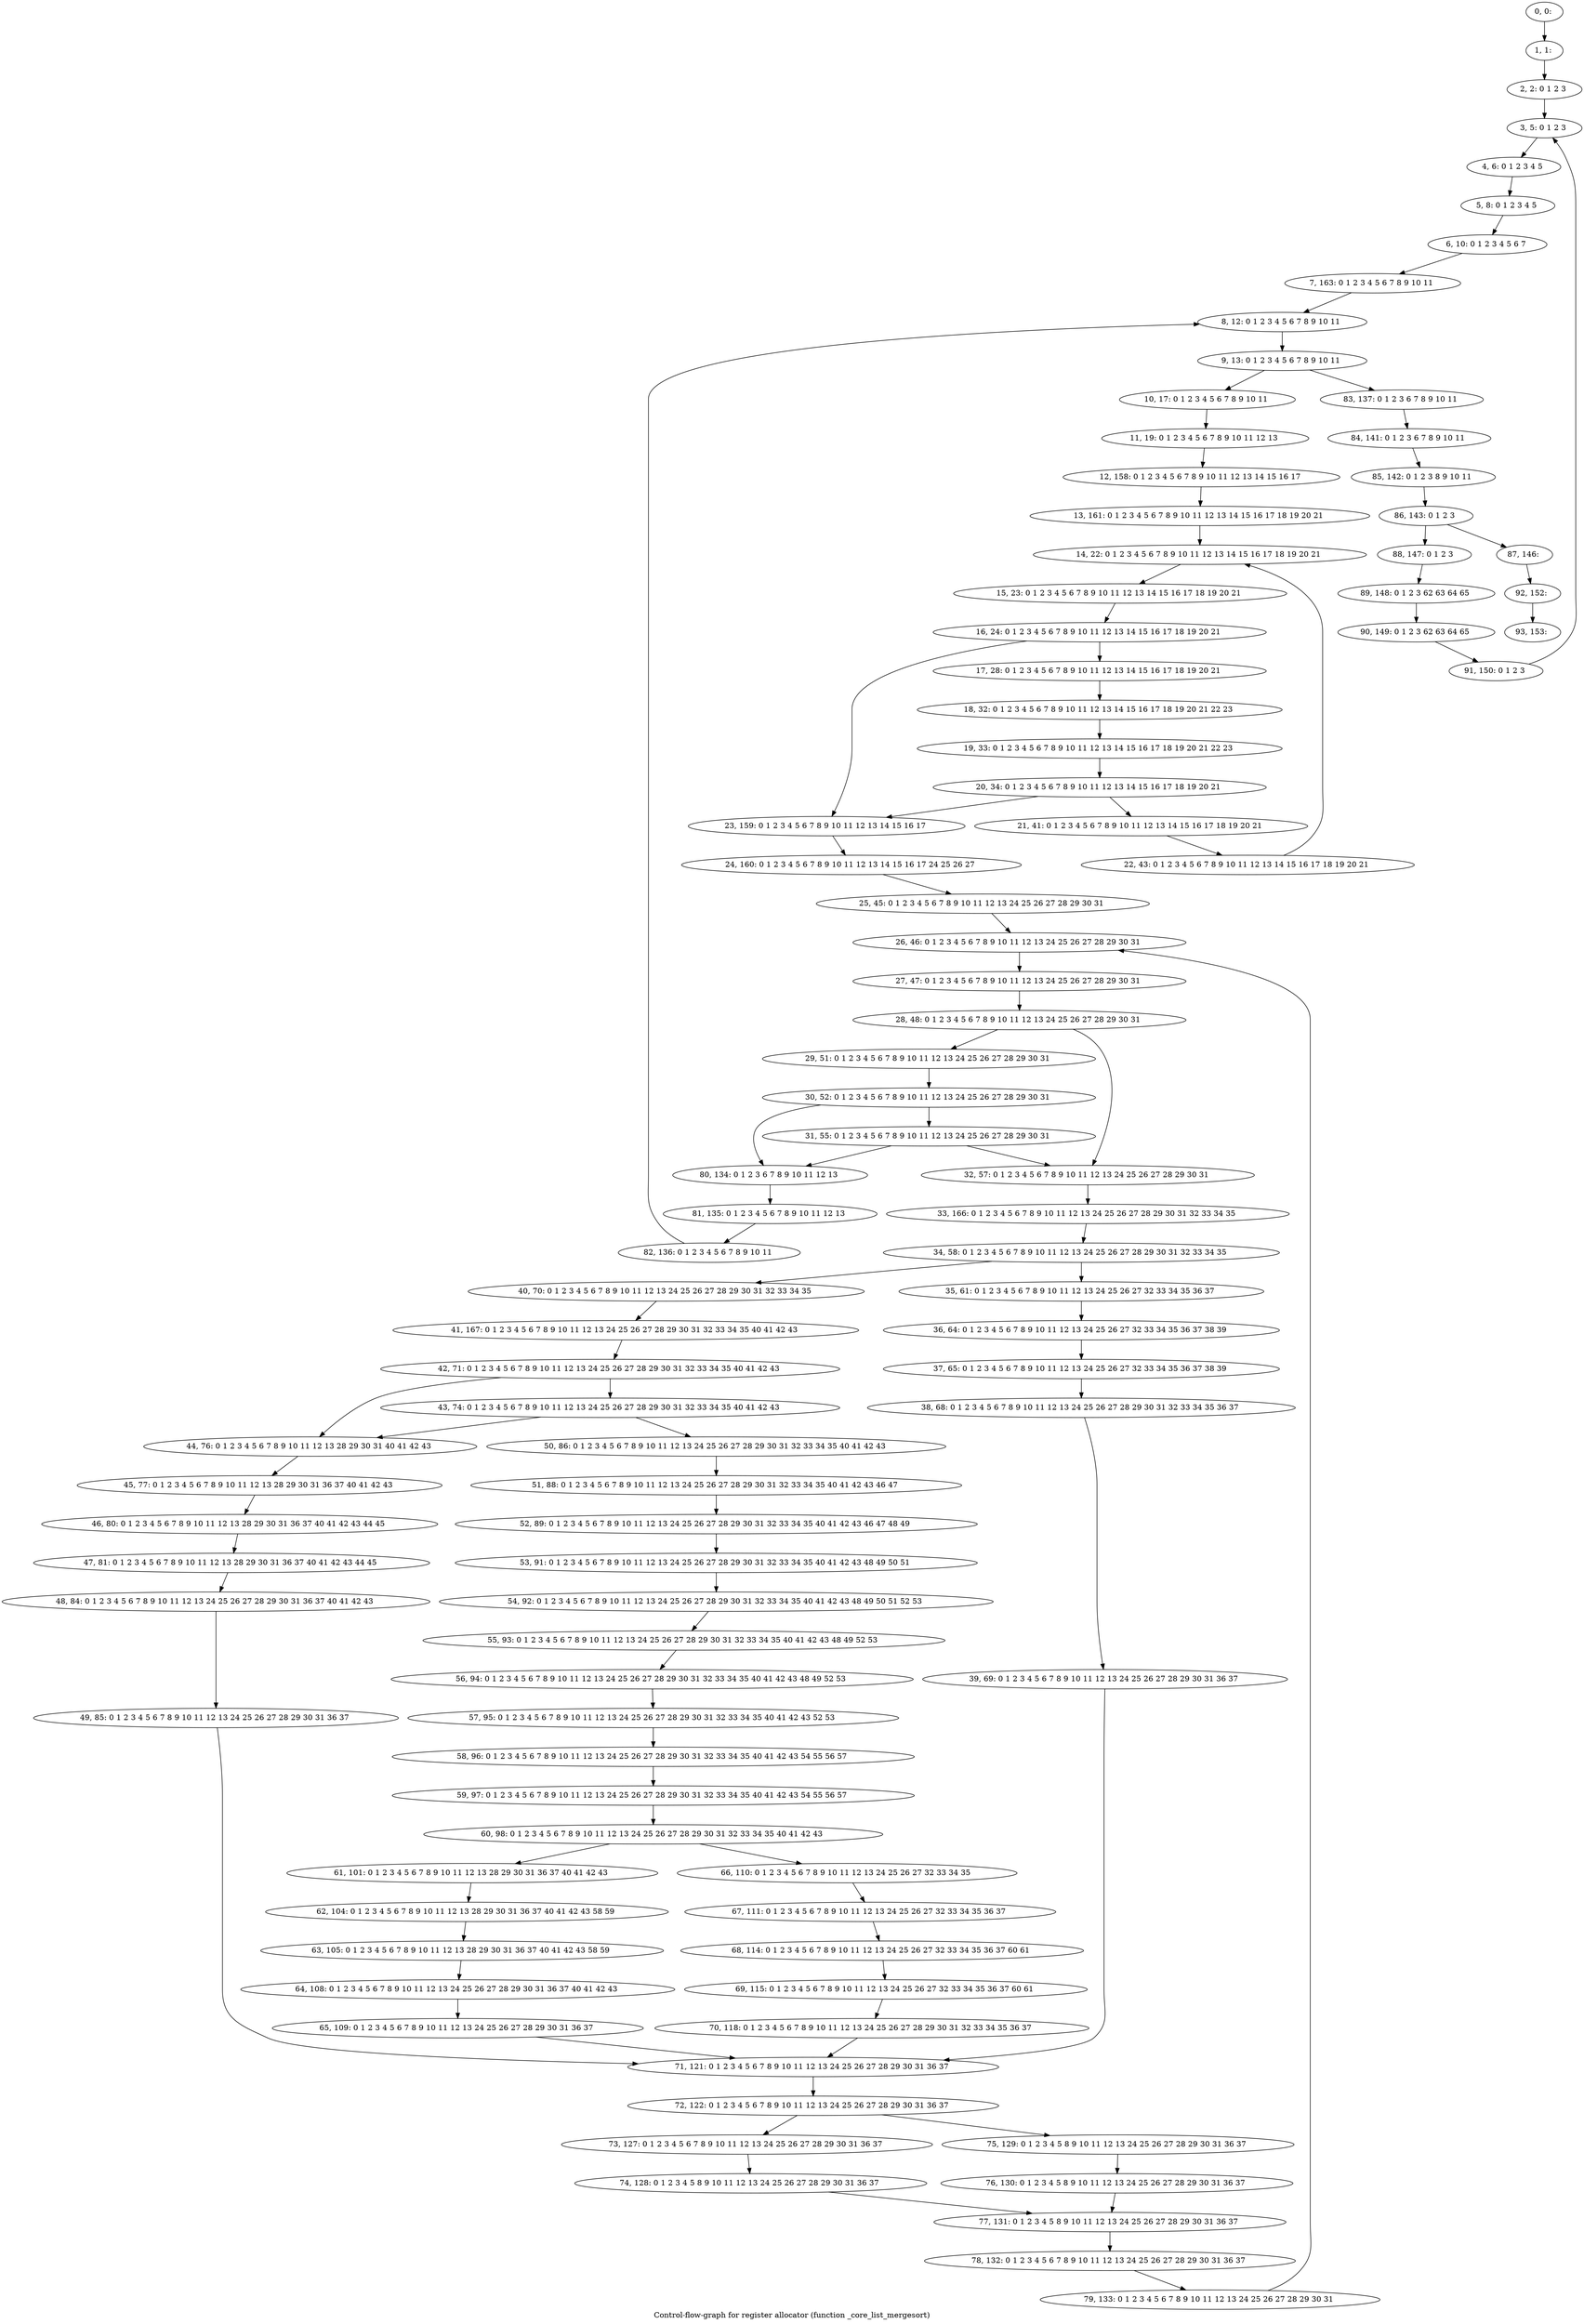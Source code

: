 digraph G {
graph [label="Control-flow-graph for register allocator (function _core_list_mergesort)"]
0[label="0, 0: "];
1[label="1, 1: "];
2[label="2, 2: 0 1 2 3 "];
3[label="3, 5: 0 1 2 3 "];
4[label="4, 6: 0 1 2 3 4 5 "];
5[label="5, 8: 0 1 2 3 4 5 "];
6[label="6, 10: 0 1 2 3 4 5 6 7 "];
7[label="7, 163: 0 1 2 3 4 5 6 7 8 9 10 11 "];
8[label="8, 12: 0 1 2 3 4 5 6 7 8 9 10 11 "];
9[label="9, 13: 0 1 2 3 4 5 6 7 8 9 10 11 "];
10[label="10, 17: 0 1 2 3 4 5 6 7 8 9 10 11 "];
11[label="11, 19: 0 1 2 3 4 5 6 7 8 9 10 11 12 13 "];
12[label="12, 158: 0 1 2 3 4 5 6 7 8 9 10 11 12 13 14 15 16 17 "];
13[label="13, 161: 0 1 2 3 4 5 6 7 8 9 10 11 12 13 14 15 16 17 18 19 20 21 "];
14[label="14, 22: 0 1 2 3 4 5 6 7 8 9 10 11 12 13 14 15 16 17 18 19 20 21 "];
15[label="15, 23: 0 1 2 3 4 5 6 7 8 9 10 11 12 13 14 15 16 17 18 19 20 21 "];
16[label="16, 24: 0 1 2 3 4 5 6 7 8 9 10 11 12 13 14 15 16 17 18 19 20 21 "];
17[label="17, 28: 0 1 2 3 4 5 6 7 8 9 10 11 12 13 14 15 16 17 18 19 20 21 "];
18[label="18, 32: 0 1 2 3 4 5 6 7 8 9 10 11 12 13 14 15 16 17 18 19 20 21 22 23 "];
19[label="19, 33: 0 1 2 3 4 5 6 7 8 9 10 11 12 13 14 15 16 17 18 19 20 21 22 23 "];
20[label="20, 34: 0 1 2 3 4 5 6 7 8 9 10 11 12 13 14 15 16 17 18 19 20 21 "];
21[label="21, 41: 0 1 2 3 4 5 6 7 8 9 10 11 12 13 14 15 16 17 18 19 20 21 "];
22[label="22, 43: 0 1 2 3 4 5 6 7 8 9 10 11 12 13 14 15 16 17 18 19 20 21 "];
23[label="23, 159: 0 1 2 3 4 5 6 7 8 9 10 11 12 13 14 15 16 17 "];
24[label="24, 160: 0 1 2 3 4 5 6 7 8 9 10 11 12 13 14 15 16 17 24 25 26 27 "];
25[label="25, 45: 0 1 2 3 4 5 6 7 8 9 10 11 12 13 24 25 26 27 28 29 30 31 "];
26[label="26, 46: 0 1 2 3 4 5 6 7 8 9 10 11 12 13 24 25 26 27 28 29 30 31 "];
27[label="27, 47: 0 1 2 3 4 5 6 7 8 9 10 11 12 13 24 25 26 27 28 29 30 31 "];
28[label="28, 48: 0 1 2 3 4 5 6 7 8 9 10 11 12 13 24 25 26 27 28 29 30 31 "];
29[label="29, 51: 0 1 2 3 4 5 6 7 8 9 10 11 12 13 24 25 26 27 28 29 30 31 "];
30[label="30, 52: 0 1 2 3 4 5 6 7 8 9 10 11 12 13 24 25 26 27 28 29 30 31 "];
31[label="31, 55: 0 1 2 3 4 5 6 7 8 9 10 11 12 13 24 25 26 27 28 29 30 31 "];
32[label="32, 57: 0 1 2 3 4 5 6 7 8 9 10 11 12 13 24 25 26 27 28 29 30 31 "];
33[label="33, 166: 0 1 2 3 4 5 6 7 8 9 10 11 12 13 24 25 26 27 28 29 30 31 32 33 34 35 "];
34[label="34, 58: 0 1 2 3 4 5 6 7 8 9 10 11 12 13 24 25 26 27 28 29 30 31 32 33 34 35 "];
35[label="35, 61: 0 1 2 3 4 5 6 7 8 9 10 11 12 13 24 25 26 27 32 33 34 35 36 37 "];
36[label="36, 64: 0 1 2 3 4 5 6 7 8 9 10 11 12 13 24 25 26 27 32 33 34 35 36 37 38 39 "];
37[label="37, 65: 0 1 2 3 4 5 6 7 8 9 10 11 12 13 24 25 26 27 32 33 34 35 36 37 38 39 "];
38[label="38, 68: 0 1 2 3 4 5 6 7 8 9 10 11 12 13 24 25 26 27 28 29 30 31 32 33 34 35 36 37 "];
39[label="39, 69: 0 1 2 3 4 5 6 7 8 9 10 11 12 13 24 25 26 27 28 29 30 31 36 37 "];
40[label="40, 70: 0 1 2 3 4 5 6 7 8 9 10 11 12 13 24 25 26 27 28 29 30 31 32 33 34 35 "];
41[label="41, 167: 0 1 2 3 4 5 6 7 8 9 10 11 12 13 24 25 26 27 28 29 30 31 32 33 34 35 40 41 42 43 "];
42[label="42, 71: 0 1 2 3 4 5 6 7 8 9 10 11 12 13 24 25 26 27 28 29 30 31 32 33 34 35 40 41 42 43 "];
43[label="43, 74: 0 1 2 3 4 5 6 7 8 9 10 11 12 13 24 25 26 27 28 29 30 31 32 33 34 35 40 41 42 43 "];
44[label="44, 76: 0 1 2 3 4 5 6 7 8 9 10 11 12 13 28 29 30 31 40 41 42 43 "];
45[label="45, 77: 0 1 2 3 4 5 6 7 8 9 10 11 12 13 28 29 30 31 36 37 40 41 42 43 "];
46[label="46, 80: 0 1 2 3 4 5 6 7 8 9 10 11 12 13 28 29 30 31 36 37 40 41 42 43 44 45 "];
47[label="47, 81: 0 1 2 3 4 5 6 7 8 9 10 11 12 13 28 29 30 31 36 37 40 41 42 43 44 45 "];
48[label="48, 84: 0 1 2 3 4 5 6 7 8 9 10 11 12 13 24 25 26 27 28 29 30 31 36 37 40 41 42 43 "];
49[label="49, 85: 0 1 2 3 4 5 6 7 8 9 10 11 12 13 24 25 26 27 28 29 30 31 36 37 "];
50[label="50, 86: 0 1 2 3 4 5 6 7 8 9 10 11 12 13 24 25 26 27 28 29 30 31 32 33 34 35 40 41 42 43 "];
51[label="51, 88: 0 1 2 3 4 5 6 7 8 9 10 11 12 13 24 25 26 27 28 29 30 31 32 33 34 35 40 41 42 43 46 47 "];
52[label="52, 89: 0 1 2 3 4 5 6 7 8 9 10 11 12 13 24 25 26 27 28 29 30 31 32 33 34 35 40 41 42 43 46 47 48 49 "];
53[label="53, 91: 0 1 2 3 4 5 6 7 8 9 10 11 12 13 24 25 26 27 28 29 30 31 32 33 34 35 40 41 42 43 48 49 50 51 "];
54[label="54, 92: 0 1 2 3 4 5 6 7 8 9 10 11 12 13 24 25 26 27 28 29 30 31 32 33 34 35 40 41 42 43 48 49 50 51 52 53 "];
55[label="55, 93: 0 1 2 3 4 5 6 7 8 9 10 11 12 13 24 25 26 27 28 29 30 31 32 33 34 35 40 41 42 43 48 49 52 53 "];
56[label="56, 94: 0 1 2 3 4 5 6 7 8 9 10 11 12 13 24 25 26 27 28 29 30 31 32 33 34 35 40 41 42 43 48 49 52 53 "];
57[label="57, 95: 0 1 2 3 4 5 6 7 8 9 10 11 12 13 24 25 26 27 28 29 30 31 32 33 34 35 40 41 42 43 52 53 "];
58[label="58, 96: 0 1 2 3 4 5 6 7 8 9 10 11 12 13 24 25 26 27 28 29 30 31 32 33 34 35 40 41 42 43 54 55 56 57 "];
59[label="59, 97: 0 1 2 3 4 5 6 7 8 9 10 11 12 13 24 25 26 27 28 29 30 31 32 33 34 35 40 41 42 43 54 55 56 57 "];
60[label="60, 98: 0 1 2 3 4 5 6 7 8 9 10 11 12 13 24 25 26 27 28 29 30 31 32 33 34 35 40 41 42 43 "];
61[label="61, 101: 0 1 2 3 4 5 6 7 8 9 10 11 12 13 28 29 30 31 36 37 40 41 42 43 "];
62[label="62, 104: 0 1 2 3 4 5 6 7 8 9 10 11 12 13 28 29 30 31 36 37 40 41 42 43 58 59 "];
63[label="63, 105: 0 1 2 3 4 5 6 7 8 9 10 11 12 13 28 29 30 31 36 37 40 41 42 43 58 59 "];
64[label="64, 108: 0 1 2 3 4 5 6 7 8 9 10 11 12 13 24 25 26 27 28 29 30 31 36 37 40 41 42 43 "];
65[label="65, 109: 0 1 2 3 4 5 6 7 8 9 10 11 12 13 24 25 26 27 28 29 30 31 36 37 "];
66[label="66, 110: 0 1 2 3 4 5 6 7 8 9 10 11 12 13 24 25 26 27 32 33 34 35 "];
67[label="67, 111: 0 1 2 3 4 5 6 7 8 9 10 11 12 13 24 25 26 27 32 33 34 35 36 37 "];
68[label="68, 114: 0 1 2 3 4 5 6 7 8 9 10 11 12 13 24 25 26 27 32 33 34 35 36 37 60 61 "];
69[label="69, 115: 0 1 2 3 4 5 6 7 8 9 10 11 12 13 24 25 26 27 32 33 34 35 36 37 60 61 "];
70[label="70, 118: 0 1 2 3 4 5 6 7 8 9 10 11 12 13 24 25 26 27 28 29 30 31 32 33 34 35 36 37 "];
71[label="71, 121: 0 1 2 3 4 5 6 7 8 9 10 11 12 13 24 25 26 27 28 29 30 31 36 37 "];
72[label="72, 122: 0 1 2 3 4 5 6 7 8 9 10 11 12 13 24 25 26 27 28 29 30 31 36 37 "];
73[label="73, 127: 0 1 2 3 4 5 6 7 8 9 10 11 12 13 24 25 26 27 28 29 30 31 36 37 "];
74[label="74, 128: 0 1 2 3 4 5 8 9 10 11 12 13 24 25 26 27 28 29 30 31 36 37 "];
75[label="75, 129: 0 1 2 3 4 5 8 9 10 11 12 13 24 25 26 27 28 29 30 31 36 37 "];
76[label="76, 130: 0 1 2 3 4 5 8 9 10 11 12 13 24 25 26 27 28 29 30 31 36 37 "];
77[label="77, 131: 0 1 2 3 4 5 8 9 10 11 12 13 24 25 26 27 28 29 30 31 36 37 "];
78[label="78, 132: 0 1 2 3 4 5 6 7 8 9 10 11 12 13 24 25 26 27 28 29 30 31 36 37 "];
79[label="79, 133: 0 1 2 3 4 5 6 7 8 9 10 11 12 13 24 25 26 27 28 29 30 31 "];
80[label="80, 134: 0 1 2 3 6 7 8 9 10 11 12 13 "];
81[label="81, 135: 0 1 2 3 4 5 6 7 8 9 10 11 12 13 "];
82[label="82, 136: 0 1 2 3 4 5 6 7 8 9 10 11 "];
83[label="83, 137: 0 1 2 3 6 7 8 9 10 11 "];
84[label="84, 141: 0 1 2 3 6 7 8 9 10 11 "];
85[label="85, 142: 0 1 2 3 8 9 10 11 "];
86[label="86, 143: 0 1 2 3 "];
87[label="87, 146: "];
88[label="88, 147: 0 1 2 3 "];
89[label="89, 148: 0 1 2 3 62 63 64 65 "];
90[label="90, 149: 0 1 2 3 62 63 64 65 "];
91[label="91, 150: 0 1 2 3 "];
92[label="92, 152: "];
93[label="93, 153: "];
0->1 ;
1->2 ;
2->3 ;
3->4 ;
4->5 ;
5->6 ;
6->7 ;
7->8 ;
8->9 ;
9->10 ;
9->83 ;
10->11 ;
11->12 ;
12->13 ;
13->14 ;
14->15 ;
15->16 ;
16->17 ;
16->23 ;
17->18 ;
18->19 ;
19->20 ;
20->21 ;
20->23 ;
21->22 ;
22->14 ;
23->24 ;
24->25 ;
25->26 ;
26->27 ;
27->28 ;
28->29 ;
28->32 ;
29->30 ;
30->31 ;
30->80 ;
31->32 ;
31->80 ;
32->33 ;
33->34 ;
34->35 ;
34->40 ;
35->36 ;
36->37 ;
37->38 ;
38->39 ;
39->71 ;
40->41 ;
41->42 ;
42->43 ;
42->44 ;
43->44 ;
43->50 ;
44->45 ;
45->46 ;
46->47 ;
47->48 ;
48->49 ;
49->71 ;
50->51 ;
51->52 ;
52->53 ;
53->54 ;
54->55 ;
55->56 ;
56->57 ;
57->58 ;
58->59 ;
59->60 ;
60->61 ;
60->66 ;
61->62 ;
62->63 ;
63->64 ;
64->65 ;
65->71 ;
66->67 ;
67->68 ;
68->69 ;
69->70 ;
70->71 ;
71->72 ;
72->73 ;
72->75 ;
73->74 ;
74->77 ;
75->76 ;
76->77 ;
77->78 ;
78->79 ;
79->26 ;
80->81 ;
81->82 ;
82->8 ;
83->84 ;
84->85 ;
85->86 ;
86->87 ;
86->88 ;
87->92 ;
88->89 ;
89->90 ;
90->91 ;
91->3 ;
92->93 ;
}
